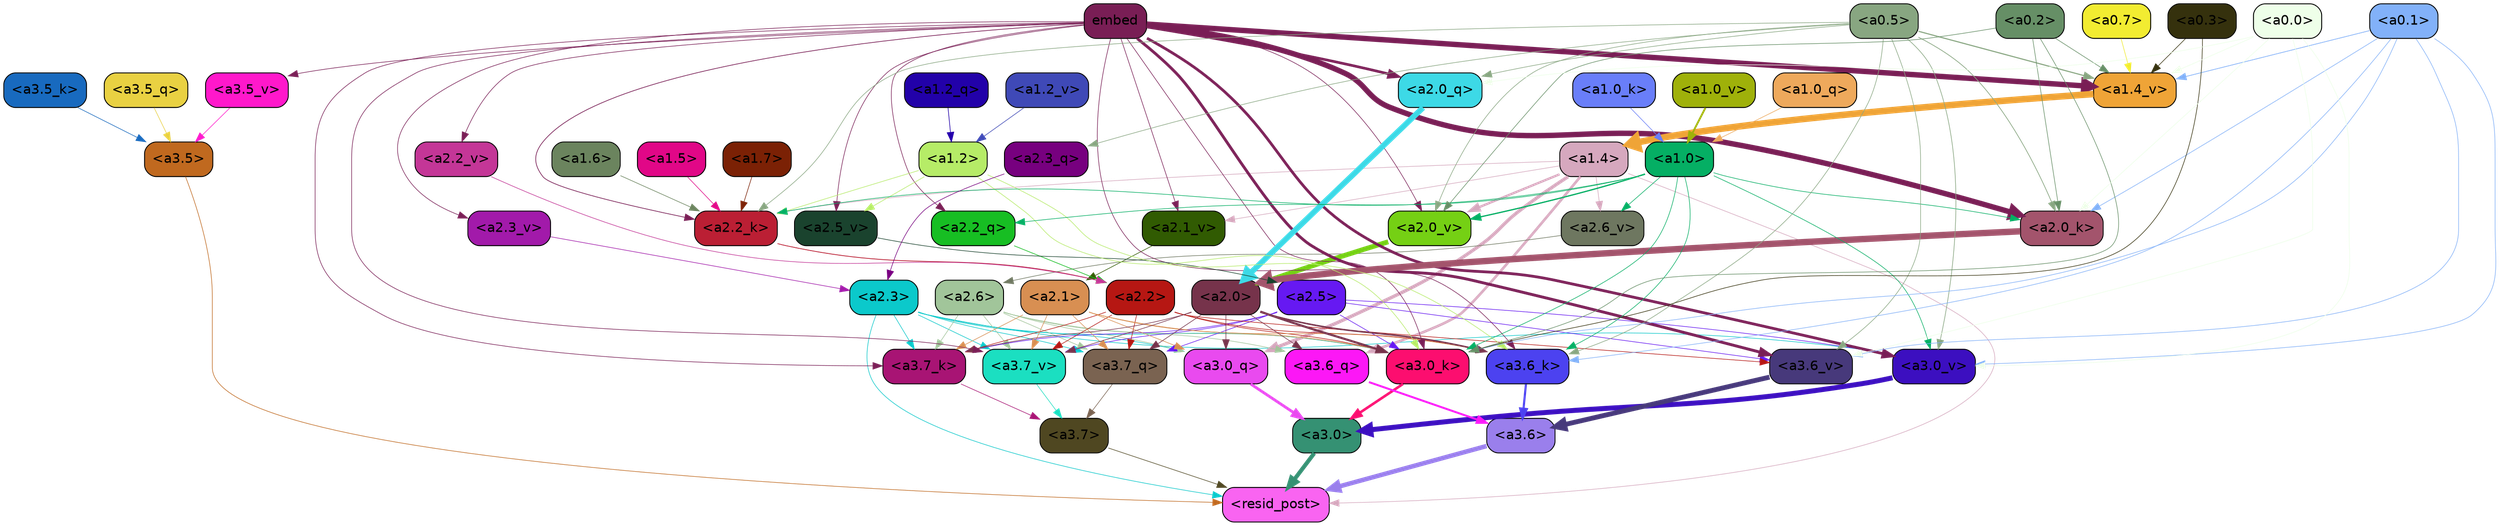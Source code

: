 strict digraph "" {
	graph [bgcolor=transparent,
		layout=dot,
		overlap=false,
		splines=true
	];
	"<a3.7>"	[color=black,
		fillcolor="#4f4721",
		fontname=Helvetica,
		shape=box,
		style="filled, rounded"];
	"<resid_post>"	[color=black,
		fillcolor="#f964f1",
		fontname=Helvetica,
		shape=box,
		style="filled, rounded"];
	"<a3.7>" -> "<resid_post>"	[color="#4f4721",
		penwidth=0.6];
	"<a3.6>"	[color=black,
		fillcolor="#9a7fec",
		fontname=Helvetica,
		shape=box,
		style="filled, rounded"];
	"<a3.6>" -> "<resid_post>"	[color="#9a7fec",
		penwidth=4.670643210411072];
	"<a3.5>"	[color=black,
		fillcolor="#c0691f",
		fontname=Helvetica,
		shape=box,
		style="filled, rounded"];
	"<a3.5>" -> "<resid_post>"	[color="#c0691f",
		penwidth=0.6];
	"<a3.0>"	[color=black,
		fillcolor="#359173",
		fontname=Helvetica,
		shape=box,
		style="filled, rounded"];
	"<a3.0>" -> "<resid_post>"	[color="#359173",
		penwidth=4.246885180473328];
	"<a2.3>"	[color=black,
		fillcolor="#0bc9cb",
		fontname=Helvetica,
		shape=box,
		style="filled, rounded"];
	"<a2.3>" -> "<resid_post>"	[color="#0bc9cb",
		penwidth=0.6];
	"<a3.7_q>"	[color=black,
		fillcolor="#7a6351",
		fontname=Helvetica,
		shape=box,
		style="filled, rounded"];
	"<a2.3>" -> "<a3.7_q>"	[color="#0bc9cb",
		penwidth=0.6];
	"<a3.0_q>"	[color=black,
		fillcolor="#e94aef",
		fontname=Helvetica,
		shape=box,
		style="filled, rounded"];
	"<a2.3>" -> "<a3.0_q>"	[color="#0bc9cb",
		penwidth=0.6];
	"<a3.7_k>"	[color=black,
		fillcolor="#a81474",
		fontname=Helvetica,
		shape=box,
		style="filled, rounded"];
	"<a2.3>" -> "<a3.7_k>"	[color="#0bc9cb",
		penwidth=0.6];
	"<a3.0_k>"	[color=black,
		fillcolor="#fc0e6f",
		fontname=Helvetica,
		shape=box,
		style="filled, rounded"];
	"<a2.3>" -> "<a3.0_k>"	[color="#0bc9cb",
		penwidth=0.6];
	"<a3.7_v>"	[color=black,
		fillcolor="#1bdfc1",
		fontname=Helvetica,
		shape=box,
		style="filled, rounded"];
	"<a2.3>" -> "<a3.7_v>"	[color="#0bc9cb",
		penwidth=0.6];
	"<a3.0_v>"	[color=black,
		fillcolor="#3c0fc0",
		fontname=Helvetica,
		shape=box,
		style="filled, rounded"];
	"<a2.3>" -> "<a3.0_v>"	[color="#0bc9cb",
		penwidth=0.6];
	"<a1.4>"	[color=black,
		fillcolor="#d6a8be",
		fontname=Helvetica,
		shape=box,
		style="filled, rounded"];
	"<a1.4>" -> "<resid_post>"	[color="#d6a8be",
		penwidth=0.6];
	"<a3.6_q>"	[color=black,
		fillcolor="#fc17f6",
		fontname=Helvetica,
		shape=box,
		style="filled, rounded"];
	"<a1.4>" -> "<a3.6_q>"	[color="#d6a8be",
		penwidth=2.6487714648246765];
	"<a1.4>" -> "<a3.0_q>"	[color="#d6a8be",
		penwidth=3.477886103093624];
	"<a2.2_k>"	[color=black,
		fillcolor="#bb1f34",
		fontname=Helvetica,
		shape=box,
		style="filled, rounded"];
	"<a1.4>" -> "<a2.2_k>"	[color="#d6a8be",
		penwidth=0.6];
	"<a2.6_v>"	[color=black,
		fillcolor="#6e7760",
		fontname=Helvetica,
		shape=box,
		style="filled, rounded"];
	"<a1.4>" -> "<a2.6_v>"	[color="#d6a8be",
		penwidth=0.6];
	"<a2.1_v>"	[color=black,
		fillcolor="#315b02",
		fontname=Helvetica,
		shape=box,
		style="filled, rounded"];
	"<a1.4>" -> "<a2.1_v>"	[color="#d6a8be",
		penwidth=0.6];
	"<a2.0_v>"	[color=black,
		fillcolor="#75d014",
		fontname=Helvetica,
		shape=box,
		style="filled, rounded"];
	"<a1.4>" -> "<a2.0_v>"	[color="#d6a8be",
		penwidth=2.3358620405197144];
	"<a3.7_q>" -> "<a3.7>"	[color="#7a6351",
		penwidth=0.6];
	"<a3.6_q>" -> "<a3.6>"	[color="#fc17f6",
		penwidth=2.03758105635643];
	"<a3.5_q>"	[color=black,
		fillcolor="#e9d142",
		fontname=Helvetica,
		shape=box,
		style="filled, rounded"];
	"<a3.5_q>" -> "<a3.5>"	[color="#e9d142",
		penwidth=0.6];
	"<a3.0_q>" -> "<a3.0>"	[color="#e94aef",
		penwidth=2.8638100624084473];
	"<a3.7_k>" -> "<a3.7>"	[color="#a81474",
		penwidth=0.6];
	"<a3.6_k>"	[color=black,
		fillcolor="#4c42f0",
		fontname=Helvetica,
		shape=box,
		style="filled, rounded"];
	"<a3.6_k>" -> "<a3.6>"	[color="#4c42f0",
		penwidth=2.174198240041733];
	"<a3.5_k>"	[color=black,
		fillcolor="#186abf",
		fontname=Helvetica,
		shape=box,
		style="filled, rounded"];
	"<a3.5_k>" -> "<a3.5>"	[color="#186abf",
		penwidth=0.6];
	"<a3.0_k>" -> "<a3.0>"	[color="#fc0e6f",
		penwidth=2.6274144649505615];
	"<a3.7_v>" -> "<a3.7>"	[color="#1bdfc1",
		penwidth=0.6];
	"<a3.6_v>"	[color=black,
		fillcolor="#47397b",
		fontname=Helvetica,
		shape=box,
		style="filled, rounded"];
	"<a3.6_v>" -> "<a3.6>"	[color="#47397b",
		penwidth=5.002329230308533];
	"<a3.5_v>"	[color=black,
		fillcolor="#ff18cb",
		fontname=Helvetica,
		shape=box,
		style="filled, rounded"];
	"<a3.5_v>" -> "<a3.5>"	[color="#ff18cb",
		penwidth=0.6];
	"<a3.0_v>" -> "<a3.0>"	[color="#3c0fc0",
		penwidth=5.188832879066467];
	"<a2.6>"	[color=black,
		fillcolor="#a1c59a",
		fontname=Helvetica,
		shape=box,
		style="filled, rounded"];
	"<a2.6>" -> "<a3.7_q>"	[color="#a1c59a",
		penwidth=0.6];
	"<a2.6>" -> "<a3.6_q>"	[color="#a1c59a",
		penwidth=0.6];
	"<a2.6>" -> "<a3.0_q>"	[color="#a1c59a",
		penwidth=0.6];
	"<a2.6>" -> "<a3.7_k>"	[color="#a1c59a",
		penwidth=0.6];
	"<a2.6>" -> "<a3.0_k>"	[color="#a1c59a",
		penwidth=0.6];
	"<a2.6>" -> "<a3.7_v>"	[color="#a1c59a",
		penwidth=0.6];
	"<a2.5>"	[color=black,
		fillcolor="#6619f2",
		fontname=Helvetica,
		shape=box,
		style="filled, rounded"];
	"<a2.5>" -> "<a3.7_q>"	[color="#6619f2",
		penwidth=0.6];
	"<a2.5>" -> "<a3.7_k>"	[color="#6619f2",
		penwidth=0.6];
	"<a2.5>" -> "<a3.0_k>"	[color="#6619f2",
		penwidth=0.6];
	"<a2.5>" -> "<a3.7_v>"	[color="#6619f2",
		penwidth=0.6];
	"<a2.5>" -> "<a3.6_v>"	[color="#6619f2",
		penwidth=0.6];
	"<a2.5>" -> "<a3.0_v>"	[color="#6619f2",
		penwidth=0.6];
	"<a2.2>"	[color=black,
		fillcolor="#b61713",
		fontname=Helvetica,
		shape=box,
		style="filled, rounded"];
	"<a2.2>" -> "<a3.7_q>"	[color="#b61713",
		penwidth=0.6];
	"<a2.2>" -> "<a3.7_k>"	[color="#b61713",
		penwidth=0.6];
	"<a2.2>" -> "<a3.6_k>"	[color="#b61713",
		penwidth=0.6];
	"<a2.2>" -> "<a3.0_k>"	[color="#b61713",
		penwidth=0.6];
	"<a2.2>" -> "<a3.7_v>"	[color="#b61713",
		penwidth=0.6];
	"<a2.2>" -> "<a3.6_v>"	[color="#b61713",
		penwidth=0.6];
	"<a2.1>"	[color=black,
		fillcolor="#d88f52",
		fontname=Helvetica,
		shape=box,
		style="filled, rounded"];
	"<a2.1>" -> "<a3.7_q>"	[color="#d88f52",
		penwidth=0.6];
	"<a2.1>" -> "<a3.0_q>"	[color="#d88f52",
		penwidth=0.6];
	"<a2.1>" -> "<a3.7_k>"	[color="#d88f52",
		penwidth=0.6];
	"<a2.1>" -> "<a3.6_k>"	[color="#d88f52",
		penwidth=0.6];
	"<a2.1>" -> "<a3.0_k>"	[color="#d88f52",
		penwidth=0.6];
	"<a2.1>" -> "<a3.7_v>"	[color="#d88f52",
		penwidth=0.6];
	"<a2.0>"	[color=black,
		fillcolor="#76334b",
		fontname=Helvetica,
		shape=box,
		style="filled, rounded"];
	"<a2.0>" -> "<a3.7_q>"	[color="#76334b",
		penwidth=0.6];
	"<a2.0>" -> "<a3.6_q>"	[color="#76334b",
		penwidth=0.6];
	"<a2.0>" -> "<a3.0_q>"	[color="#76334b",
		penwidth=0.6];
	"<a2.0>" -> "<a3.7_k>"	[color="#76334b",
		penwidth=0.6];
	"<a2.0>" -> "<a3.6_k>"	[color="#76334b",
		penwidth=1.5417278409004211];
	"<a2.0>" -> "<a3.0_k>"	[color="#76334b",
		penwidth=2.23091459274292];
	"<a2.0>" -> "<a3.7_v>"	[color="#76334b",
		penwidth=0.6];
	embed	[color=black,
		fillcolor="#791e55",
		fontname=Helvetica,
		shape=box,
		style="filled, rounded"];
	embed -> "<a3.7_k>"	[color="#791e55",
		penwidth=0.6];
	embed -> "<a3.6_k>"	[color="#791e55",
		penwidth=0.6];
	embed -> "<a3.0_k>"	[color="#791e55",
		penwidth=0.6];
	embed -> "<a3.7_v>"	[color="#791e55",
		penwidth=0.6];
	embed -> "<a3.6_v>"	[color="#791e55",
		penwidth=2.9511587619781494];
	embed -> "<a3.5_v>"	[color="#791e55",
		penwidth=0.6];
	embed -> "<a3.0_v>"	[color="#791e55",
		penwidth=2.8577730655670166];
	"<a2.2_q>"	[color=black,
		fillcolor="#17be23",
		fontname=Helvetica,
		shape=box,
		style="filled, rounded"];
	embed -> "<a2.2_q>"	[color="#791e55",
		penwidth=0.6];
	"<a2.0_q>"	[color=black,
		fillcolor="#3dd9e6",
		fontname=Helvetica,
		shape=box,
		style="filled, rounded"];
	embed -> "<a2.0_q>"	[color="#791e55",
		penwidth=2.7340729534626007];
	embed -> "<a2.2_k>"	[color="#791e55",
		penwidth=0.69573974609375];
	"<a2.0_k>"	[color=black,
		fillcolor="#a3546c",
		fontname=Helvetica,
		shape=box,
		style="filled, rounded"];
	embed -> "<a2.0_k>"	[color="#791e55",
		penwidth=5.629883050918579];
	"<a2.5_v>"	[color=black,
		fillcolor="#1a432e",
		fontname=Helvetica,
		shape=box,
		style="filled, rounded"];
	embed -> "<a2.5_v>"	[color="#791e55",
		penwidth=0.6];
	"<a2.3_v>"	[color=black,
		fillcolor="#a21aaa",
		fontname=Helvetica,
		shape=box,
		style="filled, rounded"];
	embed -> "<a2.3_v>"	[color="#791e55",
		penwidth=0.6];
	"<a2.2_v>"	[color=black,
		fillcolor="#c43697",
		fontname=Helvetica,
		shape=box,
		style="filled, rounded"];
	embed -> "<a2.2_v>"	[color="#791e55",
		penwidth=0.6];
	embed -> "<a2.1_v>"	[color="#791e55",
		penwidth=0.6];
	embed -> "<a2.0_v>"	[color="#791e55",
		penwidth=0.6];
	"<a1.4_v>"	[color=black,
		fillcolor="#efa437",
		fontname=Helvetica,
		shape=box,
		style="filled, rounded"];
	embed -> "<a1.4_v>"	[color="#791e55",
		penwidth=5.6260271072387695];
	"<a1.2>"	[color=black,
		fillcolor="#b6ec67",
		fontname=Helvetica,
		shape=box,
		style="filled, rounded"];
	"<a1.2>" -> "<a3.6_k>"	[color="#b6ec67",
		penwidth=0.6];
	"<a1.2>" -> "<a3.0_k>"	[color="#b6ec67",
		penwidth=0.6];
	"<a1.2>" -> "<a2.2_k>"	[color="#b6ec67",
		penwidth=0.6];
	"<a1.2>" -> "<a2.5_v>"	[color="#b6ec67",
		penwidth=0.6];
	"<a1.0>"	[color=black,
		fillcolor="#05af64",
		fontname=Helvetica,
		shape=box,
		style="filled, rounded"];
	"<a1.0>" -> "<a3.6_k>"	[color="#05af64",
		penwidth=0.6];
	"<a1.0>" -> "<a3.0_k>"	[color="#05af64",
		penwidth=0.6];
	"<a1.0>" -> "<a3.0_v>"	[color="#05af64",
		penwidth=0.6];
	"<a1.0>" -> "<a2.2_q>"	[color="#05af64",
		penwidth=0.6];
	"<a1.0>" -> "<a2.2_k>"	[color="#05af64",
		penwidth=0.6];
	"<a1.0>" -> "<a2.0_k>"	[color="#05af64",
		penwidth=0.6];
	"<a1.0>" -> "<a2.6_v>"	[color="#05af64",
		penwidth=0.6];
	"<a1.0>" -> "<a2.0_v>"	[color="#05af64",
		penwidth=1.3103609085083008];
	"<a0.5>"	[color=black,
		fillcolor="#88a681",
		fontname=Helvetica,
		shape=box,
		style="filled, rounded"];
	"<a0.5>" -> "<a3.6_k>"	[color="#88a681",
		penwidth=0.6];
	"<a0.5>" -> "<a3.6_v>"	[color="#88a681",
		penwidth=0.6];
	"<a0.5>" -> "<a3.0_v>"	[color="#88a681",
		penwidth=0.6446345448493958];
	"<a2.3_q>"	[color=black,
		fillcolor="#77007f",
		fontname=Helvetica,
		shape=box,
		style="filled, rounded"];
	"<a0.5>" -> "<a2.3_q>"	[color="#88a681",
		penwidth=0.6];
	"<a0.5>" -> "<a2.0_q>"	[color="#88a681",
		penwidth=0.6];
	"<a0.5>" -> "<a2.2_k>"	[color="#88a681",
		penwidth=0.6];
	"<a0.5>" -> "<a2.0_k>"	[color="#88a681",
		penwidth=0.7065601348876953];
	"<a0.5>" -> "<a2.0_v>"	[color="#88a681",
		penwidth=0.6];
	"<a0.5>" -> "<a1.4_v>"	[color="#88a681",
		penwidth=1.1228110790252686];
	"<a0.1>"	[color=black,
		fillcolor="#82b1f9",
		fontname=Helvetica,
		shape=box,
		style="filled, rounded"];
	"<a0.1>" -> "<a3.6_k>"	[color="#82b1f9",
		penwidth=0.6];
	"<a0.1>" -> "<a3.0_k>"	[color="#82b1f9",
		penwidth=0.6];
	"<a0.1>" -> "<a3.6_v>"	[color="#82b1f9",
		penwidth=0.6];
	"<a0.1>" -> "<a3.0_v>"	[color="#82b1f9",
		penwidth=0.6];
	"<a0.1>" -> "<a2.0_k>"	[color="#82b1f9",
		penwidth=0.6];
	"<a0.1>" -> "<a1.4_v>"	[color="#82b1f9",
		penwidth=0.7182521820068359];
	"<a0.3>"	[color=black,
		fillcolor="#35310d",
		fontname=Helvetica,
		shape=box,
		style="filled, rounded"];
	"<a0.3>" -> "<a3.0_k>"	[color="#35310d",
		penwidth=0.6];
	"<a0.3>" -> "<a1.4_v>"	[color="#35310d",
		penwidth=0.6];
	"<a0.2>"	[color=black,
		fillcolor="#668f66",
		fontname=Helvetica,
		shape=box,
		style="filled, rounded"];
	"<a0.2>" -> "<a3.0_k>"	[color="#668f66",
		penwidth=0.6];
	"<a0.2>" -> "<a2.0_k>"	[color="#668f66",
		penwidth=0.6];
	"<a0.2>" -> "<a2.0_v>"	[color="#668f66",
		penwidth=0.6];
	"<a0.2>" -> "<a1.4_v>"	[color="#668f66",
		penwidth=0.6];
	"<a0.0>"	[color=black,
		fillcolor="#eeffe9",
		fontname=Helvetica,
		shape=box,
		style="filled, rounded"];
	"<a0.0>" -> "<a3.6_v>"	[color="#eeffe9",
		penwidth=0.6];
	"<a0.0>" -> "<a3.0_v>"	[color="#eeffe9",
		penwidth=0.6];
	"<a0.0>" -> "<a2.0_q>"	[color="#eeffe9",
		penwidth=0.6];
	"<a0.0>" -> "<a2.0_k>"	[color="#eeffe9",
		penwidth=0.6];
	"<a0.0>" -> "<a1.4_v>"	[color="#eeffe9",
		penwidth=0.6];
	"<a2.3_q>" -> "<a2.3>"	[color="#77007f",
		penwidth=0.6];
	"<a2.2_q>" -> "<a2.2>"	[color="#17be23",
		penwidth=0.6407594680786133];
	"<a2.0_q>" -> "<a2.0>"	[color="#3dd9e6",
		penwidth=5.885338068008423];
	"<a2.2_k>" -> "<a2.2>"	[color="#bb1f34",
		penwidth=0.7811911106109619];
	"<a2.0_k>" -> "<a2.0>"	[color="#a3546c",
		penwidth=6.657835483551025];
	"<a2.6_v>" -> "<a2.6>"	[color="#6e7760",
		penwidth=0.6];
	"<a2.5_v>" -> "<a2.5>"	[color="#1a432e",
		penwidth=0.6];
	"<a2.3_v>" -> "<a2.3>"	[color="#a21aaa",
		penwidth=0.6];
	"<a2.2_v>" -> "<a2.2>"	[color="#c43697",
		penwidth=0.6];
	"<a2.1_v>" -> "<a2.1>"	[color="#315b02",
		penwidth=0.6];
	"<a2.0_v>" -> "<a2.0>"	[color="#75d014",
		penwidth=5.070239782333374];
	"<a1.7>"	[color=black,
		fillcolor="#7b2105",
		fontname=Helvetica,
		shape=box,
		style="filled, rounded"];
	"<a1.7>" -> "<a2.2_k>"	[color="#7b2105",
		penwidth=0.6];
	"<a1.6>"	[color=black,
		fillcolor="#6b845e",
		fontname=Helvetica,
		shape=box,
		style="filled, rounded"];
	"<a1.6>" -> "<a2.2_k>"	[color="#6b845e",
		penwidth=0.6];
	"<a1.5>"	[color=black,
		fillcolor="#e10787",
		fontname=Helvetica,
		shape=box,
		style="filled, rounded"];
	"<a1.5>" -> "<a2.2_k>"	[color="#e10787",
		penwidth=0.6];
	"<a1.2_q>"	[color=black,
		fillcolor="#2201a9",
		fontname=Helvetica,
		shape=box,
		style="filled, rounded"];
	"<a1.2_q>" -> "<a1.2>"	[color="#2201a9",
		penwidth=0.6509807109832764];
	"<a1.0_q>"	[color=black,
		fillcolor="#eea95c",
		fontname=Helvetica,
		shape=box,
		style="filled, rounded"];
	"<a1.0_q>" -> "<a1.0>"	[color="#eea95c",
		penwidth=0.6];
	"<a1.0_k>"	[color=black,
		fillcolor="#697ef9",
		fontname=Helvetica,
		shape=box,
		style="filled, rounded"];
	"<a1.0_k>" -> "<a1.0>"	[color="#697ef9",
		penwidth=0.6];
	"<a1.4_v>" -> "<a1.4>"	[color="#efa437",
		penwidth=6.8020641803741455];
	"<a1.2_v>"	[color=black,
		fillcolor="#3f49b7",
		fontname=Helvetica,
		shape=box,
		style="filled, rounded"];
	"<a1.2_v>" -> "<a1.2>"	[color="#3f49b7",
		penwidth=0.6];
	"<a1.0_v>"	[color=black,
		fillcolor="#9fb10a",
		fontname=Helvetica,
		shape=box,
		style="filled, rounded"];
	"<a1.0_v>" -> "<a1.0>"	[color="#9fb10a",
		penwidth=1.9194684028625488];
	"<a0.7>"	[color=black,
		fillcolor="#f2ec31",
		fontname=Helvetica,
		shape=box,
		style="filled, rounded"];
	"<a0.7>" -> "<a1.4_v>"	[color="#f2ec31",
		penwidth=0.6];
}
